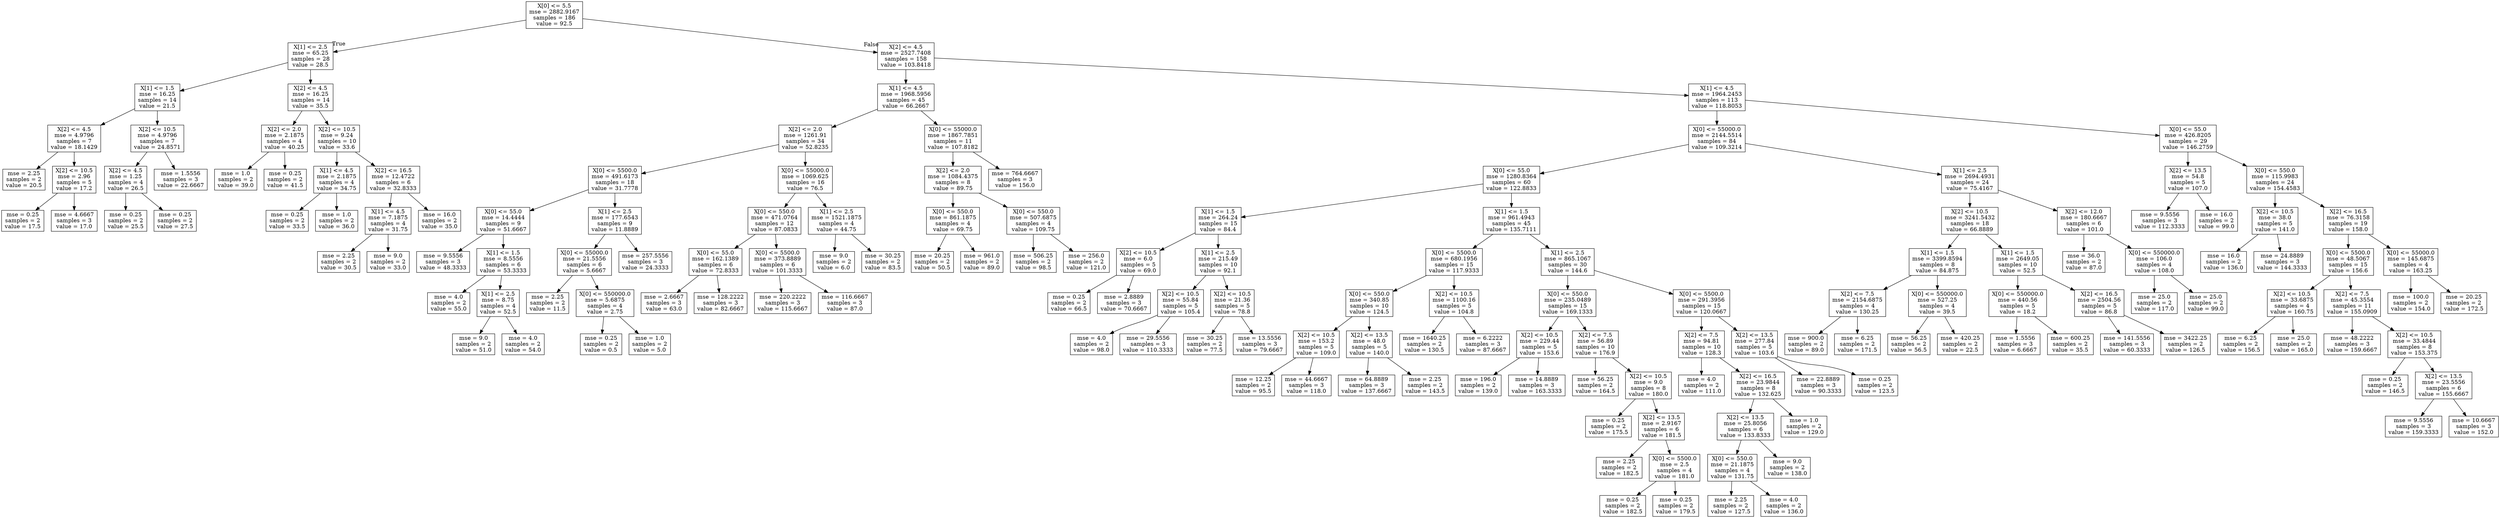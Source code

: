 digraph Tree {
node [shape=box] ;
0 [label="X[0] <= 5.5\nmse = 2882.9167\nsamples = 186\nvalue = 92.5"] ;
1 [label="X[1] <= 2.5\nmse = 65.25\nsamples = 28\nvalue = 28.5"] ;
0 -> 1 [labeldistance=2.5, labelangle=45, headlabel="True"] ;
2 [label="X[1] <= 1.5\nmse = 16.25\nsamples = 14\nvalue = 21.5"] ;
1 -> 2 ;
3 [label="X[2] <= 4.5\nmse = 4.9796\nsamples = 7\nvalue = 18.1429"] ;
2 -> 3 ;
4 [label="mse = 2.25\nsamples = 2\nvalue = 20.5"] ;
3 -> 4 ;
5 [label="X[2] <= 10.5\nmse = 2.96\nsamples = 5\nvalue = 17.2"] ;
3 -> 5 ;
6 [label="mse = 0.25\nsamples = 2\nvalue = 17.5"] ;
5 -> 6 ;
7 [label="mse = 4.6667\nsamples = 3\nvalue = 17.0"] ;
5 -> 7 ;
8 [label="X[2] <= 10.5\nmse = 4.9796\nsamples = 7\nvalue = 24.8571"] ;
2 -> 8 ;
9 [label="X[2] <= 4.5\nmse = 1.25\nsamples = 4\nvalue = 26.5"] ;
8 -> 9 ;
10 [label="mse = 0.25\nsamples = 2\nvalue = 25.5"] ;
9 -> 10 ;
11 [label="mse = 0.25\nsamples = 2\nvalue = 27.5"] ;
9 -> 11 ;
12 [label="mse = 1.5556\nsamples = 3\nvalue = 22.6667"] ;
8 -> 12 ;
13 [label="X[2] <= 4.5\nmse = 16.25\nsamples = 14\nvalue = 35.5"] ;
1 -> 13 ;
14 [label="X[2] <= 2.0\nmse = 2.1875\nsamples = 4\nvalue = 40.25"] ;
13 -> 14 ;
15 [label="mse = 1.0\nsamples = 2\nvalue = 39.0"] ;
14 -> 15 ;
16 [label="mse = 0.25\nsamples = 2\nvalue = 41.5"] ;
14 -> 16 ;
17 [label="X[2] <= 10.5\nmse = 9.24\nsamples = 10\nvalue = 33.6"] ;
13 -> 17 ;
18 [label="X[1] <= 4.5\nmse = 2.1875\nsamples = 4\nvalue = 34.75"] ;
17 -> 18 ;
19 [label="mse = 0.25\nsamples = 2\nvalue = 33.5"] ;
18 -> 19 ;
20 [label="mse = 1.0\nsamples = 2\nvalue = 36.0"] ;
18 -> 20 ;
21 [label="X[2] <= 16.5\nmse = 12.4722\nsamples = 6\nvalue = 32.8333"] ;
17 -> 21 ;
22 [label="X[1] <= 4.5\nmse = 7.1875\nsamples = 4\nvalue = 31.75"] ;
21 -> 22 ;
23 [label="mse = 2.25\nsamples = 2\nvalue = 30.5"] ;
22 -> 23 ;
24 [label="mse = 9.0\nsamples = 2\nvalue = 33.0"] ;
22 -> 24 ;
25 [label="mse = 16.0\nsamples = 2\nvalue = 35.0"] ;
21 -> 25 ;
26 [label="X[2] <= 4.5\nmse = 2527.7408\nsamples = 158\nvalue = 103.8418"] ;
0 -> 26 [labeldistance=2.5, labelangle=-45, headlabel="False"] ;
27 [label="X[1] <= 4.5\nmse = 1968.5956\nsamples = 45\nvalue = 66.2667"] ;
26 -> 27 ;
28 [label="X[2] <= 2.0\nmse = 1261.91\nsamples = 34\nvalue = 52.8235"] ;
27 -> 28 ;
29 [label="X[0] <= 5500.0\nmse = 491.6173\nsamples = 18\nvalue = 31.7778"] ;
28 -> 29 ;
30 [label="X[0] <= 55.0\nmse = 14.4444\nsamples = 9\nvalue = 51.6667"] ;
29 -> 30 ;
31 [label="mse = 9.5556\nsamples = 3\nvalue = 48.3333"] ;
30 -> 31 ;
32 [label="X[1] <= 1.5\nmse = 8.5556\nsamples = 6\nvalue = 53.3333"] ;
30 -> 32 ;
33 [label="mse = 4.0\nsamples = 2\nvalue = 55.0"] ;
32 -> 33 ;
34 [label="X[1] <= 2.5\nmse = 8.75\nsamples = 4\nvalue = 52.5"] ;
32 -> 34 ;
35 [label="mse = 9.0\nsamples = 2\nvalue = 51.0"] ;
34 -> 35 ;
36 [label="mse = 4.0\nsamples = 2\nvalue = 54.0"] ;
34 -> 36 ;
37 [label="X[1] <= 2.5\nmse = 177.6543\nsamples = 9\nvalue = 11.8889"] ;
29 -> 37 ;
38 [label="X[0] <= 55000.0\nmse = 21.5556\nsamples = 6\nvalue = 5.6667"] ;
37 -> 38 ;
39 [label="mse = 2.25\nsamples = 2\nvalue = 11.5"] ;
38 -> 39 ;
40 [label="X[0] <= 550000.0\nmse = 5.6875\nsamples = 4\nvalue = 2.75"] ;
38 -> 40 ;
41 [label="mse = 0.25\nsamples = 2\nvalue = 0.5"] ;
40 -> 41 ;
42 [label="mse = 1.0\nsamples = 2\nvalue = 5.0"] ;
40 -> 42 ;
43 [label="mse = 257.5556\nsamples = 3\nvalue = 24.3333"] ;
37 -> 43 ;
44 [label="X[0] <= 55000.0\nmse = 1069.625\nsamples = 16\nvalue = 76.5"] ;
28 -> 44 ;
45 [label="X[0] <= 550.0\nmse = 471.0764\nsamples = 12\nvalue = 87.0833"] ;
44 -> 45 ;
46 [label="X[0] <= 55.0\nmse = 162.1389\nsamples = 6\nvalue = 72.8333"] ;
45 -> 46 ;
47 [label="mse = 2.6667\nsamples = 3\nvalue = 63.0"] ;
46 -> 47 ;
48 [label="mse = 128.2222\nsamples = 3\nvalue = 82.6667"] ;
46 -> 48 ;
49 [label="X[0] <= 5500.0\nmse = 373.8889\nsamples = 6\nvalue = 101.3333"] ;
45 -> 49 ;
50 [label="mse = 220.2222\nsamples = 3\nvalue = 115.6667"] ;
49 -> 50 ;
51 [label="mse = 116.6667\nsamples = 3\nvalue = 87.0"] ;
49 -> 51 ;
52 [label="X[1] <= 2.5\nmse = 1521.1875\nsamples = 4\nvalue = 44.75"] ;
44 -> 52 ;
53 [label="mse = 9.0\nsamples = 2\nvalue = 6.0"] ;
52 -> 53 ;
54 [label="mse = 30.25\nsamples = 2\nvalue = 83.5"] ;
52 -> 54 ;
55 [label="X[0] <= 55000.0\nmse = 1867.7851\nsamples = 11\nvalue = 107.8182"] ;
27 -> 55 ;
56 [label="X[2] <= 2.0\nmse = 1084.4375\nsamples = 8\nvalue = 89.75"] ;
55 -> 56 ;
57 [label="X[0] <= 550.0\nmse = 861.1875\nsamples = 4\nvalue = 69.75"] ;
56 -> 57 ;
58 [label="mse = 20.25\nsamples = 2\nvalue = 50.5"] ;
57 -> 58 ;
59 [label="mse = 961.0\nsamples = 2\nvalue = 89.0"] ;
57 -> 59 ;
60 [label="X[0] <= 550.0\nmse = 507.6875\nsamples = 4\nvalue = 109.75"] ;
56 -> 60 ;
61 [label="mse = 506.25\nsamples = 2\nvalue = 98.5"] ;
60 -> 61 ;
62 [label="mse = 256.0\nsamples = 2\nvalue = 121.0"] ;
60 -> 62 ;
63 [label="mse = 764.6667\nsamples = 3\nvalue = 156.0"] ;
55 -> 63 ;
64 [label="X[1] <= 4.5\nmse = 1964.2453\nsamples = 113\nvalue = 118.8053"] ;
26 -> 64 ;
65 [label="X[0] <= 55000.0\nmse = 2144.5514\nsamples = 84\nvalue = 109.3214"] ;
64 -> 65 ;
66 [label="X[0] <= 55.0\nmse = 1280.8364\nsamples = 60\nvalue = 122.8833"] ;
65 -> 66 ;
67 [label="X[1] <= 1.5\nmse = 264.24\nsamples = 15\nvalue = 84.4"] ;
66 -> 67 ;
68 [label="X[2] <= 10.5\nmse = 6.0\nsamples = 5\nvalue = 69.0"] ;
67 -> 68 ;
69 [label="mse = 0.25\nsamples = 2\nvalue = 66.5"] ;
68 -> 69 ;
70 [label="mse = 2.8889\nsamples = 3\nvalue = 70.6667"] ;
68 -> 70 ;
71 [label="X[1] <= 2.5\nmse = 215.49\nsamples = 10\nvalue = 92.1"] ;
67 -> 71 ;
72 [label="X[2] <= 10.5\nmse = 55.84\nsamples = 5\nvalue = 105.4"] ;
71 -> 72 ;
73 [label="mse = 4.0\nsamples = 2\nvalue = 98.0"] ;
72 -> 73 ;
74 [label="mse = 29.5556\nsamples = 3\nvalue = 110.3333"] ;
72 -> 74 ;
75 [label="X[2] <= 10.5\nmse = 21.36\nsamples = 5\nvalue = 78.8"] ;
71 -> 75 ;
76 [label="mse = 30.25\nsamples = 2\nvalue = 77.5"] ;
75 -> 76 ;
77 [label="mse = 13.5556\nsamples = 3\nvalue = 79.6667"] ;
75 -> 77 ;
78 [label="X[1] <= 1.5\nmse = 961.4943\nsamples = 45\nvalue = 135.7111"] ;
66 -> 78 ;
79 [label="X[0] <= 5500.0\nmse = 680.1956\nsamples = 15\nvalue = 117.9333"] ;
78 -> 79 ;
80 [label="X[0] <= 550.0\nmse = 340.85\nsamples = 10\nvalue = 124.5"] ;
79 -> 80 ;
81 [label="X[2] <= 10.5\nmse = 153.2\nsamples = 5\nvalue = 109.0"] ;
80 -> 81 ;
82 [label="mse = 12.25\nsamples = 2\nvalue = 95.5"] ;
81 -> 82 ;
83 [label="mse = 44.6667\nsamples = 3\nvalue = 118.0"] ;
81 -> 83 ;
84 [label="X[2] <= 13.5\nmse = 48.0\nsamples = 5\nvalue = 140.0"] ;
80 -> 84 ;
85 [label="mse = 64.8889\nsamples = 3\nvalue = 137.6667"] ;
84 -> 85 ;
86 [label="mse = 2.25\nsamples = 2\nvalue = 143.5"] ;
84 -> 86 ;
87 [label="X[2] <= 10.5\nmse = 1100.16\nsamples = 5\nvalue = 104.8"] ;
79 -> 87 ;
88 [label="mse = 1640.25\nsamples = 2\nvalue = 130.5"] ;
87 -> 88 ;
89 [label="mse = 6.2222\nsamples = 3\nvalue = 87.6667"] ;
87 -> 89 ;
90 [label="X[1] <= 2.5\nmse = 865.1067\nsamples = 30\nvalue = 144.6"] ;
78 -> 90 ;
91 [label="X[0] <= 550.0\nmse = 235.0489\nsamples = 15\nvalue = 169.1333"] ;
90 -> 91 ;
92 [label="X[2] <= 10.5\nmse = 229.44\nsamples = 5\nvalue = 153.6"] ;
91 -> 92 ;
93 [label="mse = 196.0\nsamples = 2\nvalue = 139.0"] ;
92 -> 93 ;
94 [label="mse = 14.8889\nsamples = 3\nvalue = 163.3333"] ;
92 -> 94 ;
95 [label="X[2] <= 7.5\nmse = 56.89\nsamples = 10\nvalue = 176.9"] ;
91 -> 95 ;
96 [label="mse = 56.25\nsamples = 2\nvalue = 164.5"] ;
95 -> 96 ;
97 [label="X[2] <= 10.5\nmse = 9.0\nsamples = 8\nvalue = 180.0"] ;
95 -> 97 ;
98 [label="mse = 0.25\nsamples = 2\nvalue = 175.5"] ;
97 -> 98 ;
99 [label="X[2] <= 13.5\nmse = 2.9167\nsamples = 6\nvalue = 181.5"] ;
97 -> 99 ;
100 [label="mse = 2.25\nsamples = 2\nvalue = 182.5"] ;
99 -> 100 ;
101 [label="X[0] <= 5500.0\nmse = 2.5\nsamples = 4\nvalue = 181.0"] ;
99 -> 101 ;
102 [label="mse = 0.25\nsamples = 2\nvalue = 182.5"] ;
101 -> 102 ;
103 [label="mse = 0.25\nsamples = 2\nvalue = 179.5"] ;
101 -> 103 ;
104 [label="X[0] <= 5500.0\nmse = 291.3956\nsamples = 15\nvalue = 120.0667"] ;
90 -> 104 ;
105 [label="X[2] <= 7.5\nmse = 94.81\nsamples = 10\nvalue = 128.3"] ;
104 -> 105 ;
106 [label="mse = 4.0\nsamples = 2\nvalue = 111.0"] ;
105 -> 106 ;
107 [label="X[2] <= 16.5\nmse = 23.9844\nsamples = 8\nvalue = 132.625"] ;
105 -> 107 ;
108 [label="X[2] <= 13.5\nmse = 25.8056\nsamples = 6\nvalue = 133.8333"] ;
107 -> 108 ;
109 [label="X[0] <= 550.0\nmse = 21.1875\nsamples = 4\nvalue = 131.75"] ;
108 -> 109 ;
110 [label="mse = 2.25\nsamples = 2\nvalue = 127.5"] ;
109 -> 110 ;
111 [label="mse = 4.0\nsamples = 2\nvalue = 136.0"] ;
109 -> 111 ;
112 [label="mse = 9.0\nsamples = 2\nvalue = 138.0"] ;
108 -> 112 ;
113 [label="mse = 1.0\nsamples = 2\nvalue = 129.0"] ;
107 -> 113 ;
114 [label="X[2] <= 13.5\nmse = 277.84\nsamples = 5\nvalue = 103.6"] ;
104 -> 114 ;
115 [label="mse = 22.8889\nsamples = 3\nvalue = 90.3333"] ;
114 -> 115 ;
116 [label="mse = 0.25\nsamples = 2\nvalue = 123.5"] ;
114 -> 116 ;
117 [label="X[1] <= 2.5\nmse = 2694.4931\nsamples = 24\nvalue = 75.4167"] ;
65 -> 117 ;
118 [label="X[2] <= 10.5\nmse = 3241.5432\nsamples = 18\nvalue = 66.8889"] ;
117 -> 118 ;
119 [label="X[1] <= 1.5\nmse = 3399.8594\nsamples = 8\nvalue = 84.875"] ;
118 -> 119 ;
120 [label="X[2] <= 7.5\nmse = 2154.6875\nsamples = 4\nvalue = 130.25"] ;
119 -> 120 ;
121 [label="mse = 900.0\nsamples = 2\nvalue = 89.0"] ;
120 -> 121 ;
122 [label="mse = 6.25\nsamples = 2\nvalue = 171.5"] ;
120 -> 122 ;
123 [label="X[0] <= 550000.0\nmse = 527.25\nsamples = 4\nvalue = 39.5"] ;
119 -> 123 ;
124 [label="mse = 56.25\nsamples = 2\nvalue = 56.5"] ;
123 -> 124 ;
125 [label="mse = 420.25\nsamples = 2\nvalue = 22.5"] ;
123 -> 125 ;
126 [label="X[1] <= 1.5\nmse = 2649.05\nsamples = 10\nvalue = 52.5"] ;
118 -> 126 ;
127 [label="X[0] <= 550000.0\nmse = 440.56\nsamples = 5\nvalue = 18.2"] ;
126 -> 127 ;
128 [label="mse = 1.5556\nsamples = 3\nvalue = 6.6667"] ;
127 -> 128 ;
129 [label="mse = 600.25\nsamples = 2\nvalue = 35.5"] ;
127 -> 129 ;
130 [label="X[2] <= 16.5\nmse = 2504.56\nsamples = 5\nvalue = 86.8"] ;
126 -> 130 ;
131 [label="mse = 141.5556\nsamples = 3\nvalue = 60.3333"] ;
130 -> 131 ;
132 [label="mse = 3422.25\nsamples = 2\nvalue = 126.5"] ;
130 -> 132 ;
133 [label="X[2] <= 12.0\nmse = 180.6667\nsamples = 6\nvalue = 101.0"] ;
117 -> 133 ;
134 [label="mse = 36.0\nsamples = 2\nvalue = 87.0"] ;
133 -> 134 ;
135 [label="X[0] <= 550000.0\nmse = 106.0\nsamples = 4\nvalue = 108.0"] ;
133 -> 135 ;
136 [label="mse = 25.0\nsamples = 2\nvalue = 117.0"] ;
135 -> 136 ;
137 [label="mse = 25.0\nsamples = 2\nvalue = 99.0"] ;
135 -> 137 ;
138 [label="X[0] <= 55.0\nmse = 426.8205\nsamples = 29\nvalue = 146.2759"] ;
64 -> 138 ;
139 [label="X[2] <= 13.5\nmse = 54.8\nsamples = 5\nvalue = 107.0"] ;
138 -> 139 ;
140 [label="mse = 9.5556\nsamples = 3\nvalue = 112.3333"] ;
139 -> 140 ;
141 [label="mse = 16.0\nsamples = 2\nvalue = 99.0"] ;
139 -> 141 ;
142 [label="X[0] <= 550.0\nmse = 115.9983\nsamples = 24\nvalue = 154.4583"] ;
138 -> 142 ;
143 [label="X[2] <= 10.5\nmse = 38.0\nsamples = 5\nvalue = 141.0"] ;
142 -> 143 ;
144 [label="mse = 16.0\nsamples = 2\nvalue = 136.0"] ;
143 -> 144 ;
145 [label="mse = 24.8889\nsamples = 3\nvalue = 144.3333"] ;
143 -> 145 ;
146 [label="X[2] <= 16.5\nmse = 76.3158\nsamples = 19\nvalue = 158.0"] ;
142 -> 146 ;
147 [label="X[0] <= 5500.0\nmse = 48.5067\nsamples = 15\nvalue = 156.6"] ;
146 -> 147 ;
148 [label="X[2] <= 10.5\nmse = 33.6875\nsamples = 4\nvalue = 160.75"] ;
147 -> 148 ;
149 [label="mse = 6.25\nsamples = 2\nvalue = 156.5"] ;
148 -> 149 ;
150 [label="mse = 25.0\nsamples = 2\nvalue = 165.0"] ;
148 -> 150 ;
151 [label="X[2] <= 7.5\nmse = 45.3554\nsamples = 11\nvalue = 155.0909"] ;
147 -> 151 ;
152 [label="mse = 48.2222\nsamples = 3\nvalue = 159.6667"] ;
151 -> 152 ;
153 [label="X[2] <= 10.5\nmse = 33.4844\nsamples = 8\nvalue = 153.375"] ;
151 -> 153 ;
154 [label="mse = 0.25\nsamples = 2\nvalue = 146.5"] ;
153 -> 154 ;
155 [label="X[2] <= 13.5\nmse = 23.5556\nsamples = 6\nvalue = 155.6667"] ;
153 -> 155 ;
156 [label="mse = 9.5556\nsamples = 3\nvalue = 159.3333"] ;
155 -> 156 ;
157 [label="mse = 10.6667\nsamples = 3\nvalue = 152.0"] ;
155 -> 157 ;
158 [label="X[0] <= 55000.0\nmse = 145.6875\nsamples = 4\nvalue = 163.25"] ;
146 -> 158 ;
159 [label="mse = 100.0\nsamples = 2\nvalue = 154.0"] ;
158 -> 159 ;
160 [label="mse = 20.25\nsamples = 2\nvalue = 172.5"] ;
158 -> 160 ;
}